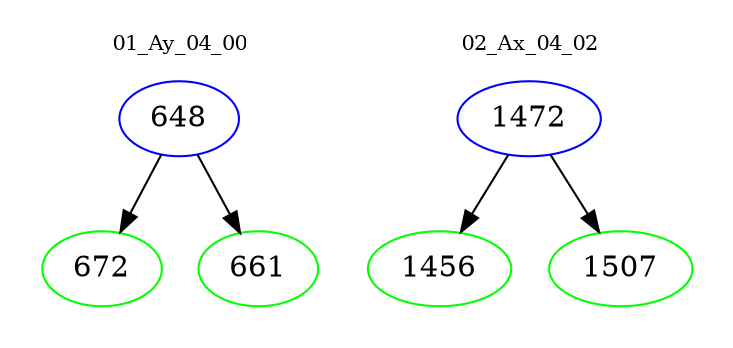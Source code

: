 digraph{
subgraph cluster_0 {
color = white
label = "01_Ay_04_00";
fontsize=10;
T0_648 [label="648", color="blue"]
T0_648 -> T0_672 [color="black"]
T0_672 [label="672", color="green"]
T0_648 -> T0_661 [color="black"]
T0_661 [label="661", color="green"]
}
subgraph cluster_1 {
color = white
label = "02_Ax_04_02";
fontsize=10;
T1_1472 [label="1472", color="blue"]
T1_1472 -> T1_1456 [color="black"]
T1_1456 [label="1456", color="green"]
T1_1472 -> T1_1507 [color="black"]
T1_1507 [label="1507", color="green"]
}
}
